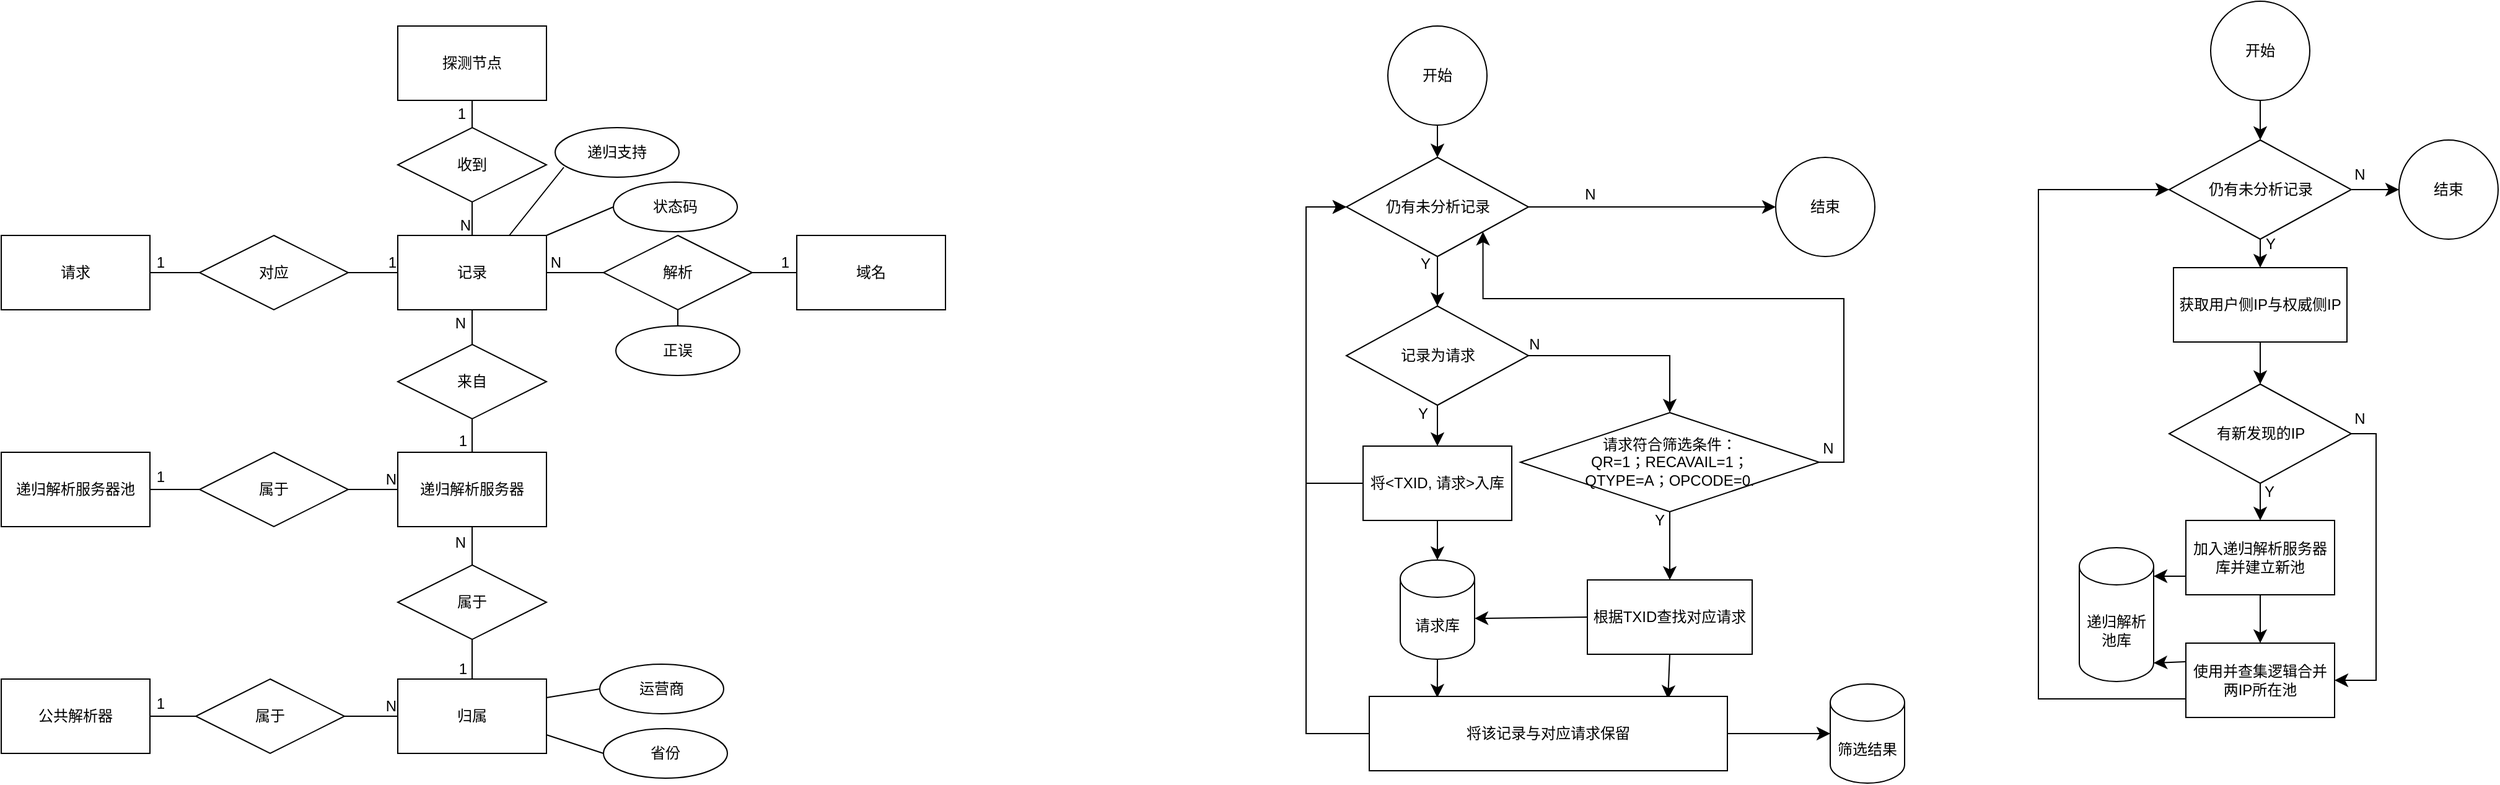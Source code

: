 <mxfile version="24.2.5" type="github">
  <diagram name="第 1 页" id="6aLRNkH6uSNGMXPPRqol">
    <mxGraphModel dx="1779" dy="1238" grid="0" gridSize="10" guides="1" tooltips="1" connect="1" arrows="1" fold="1" page="0" pageScale="1" pageWidth="2827" pageHeight="1169" math="0" shadow="0">
      <root>
        <mxCell id="0" />
        <mxCell id="1" parent="0" />
        <mxCell id="WFZwr-5cnYmkeIzYAUX0-1" value="探测节点" style="rounded=0;whiteSpace=wrap;html=1;" vertex="1" parent="1">
          <mxGeometry x="54" y="-136" width="120" height="60" as="geometry" />
        </mxCell>
        <mxCell id="WFZwr-5cnYmkeIzYAUX0-2" value="递归解析服务器" style="rounded=0;whiteSpace=wrap;html=1;" vertex="1" parent="1">
          <mxGeometry x="54" y="208" width="120" height="60" as="geometry" />
        </mxCell>
        <mxCell id="WFZwr-5cnYmkeIzYAUX0-3" value="归属" style="rounded=0;whiteSpace=wrap;html=1;" vertex="1" parent="1">
          <mxGeometry x="54" y="391" width="120" height="60" as="geometry" />
        </mxCell>
        <mxCell id="WFZwr-5cnYmkeIzYAUX0-4" value="递归解析服务器池" style="rounded=0;whiteSpace=wrap;html=1;" vertex="1" parent="1">
          <mxGeometry x="-266" y="208" width="120" height="60" as="geometry" />
        </mxCell>
        <mxCell id="WFZwr-5cnYmkeIzYAUX0-5" value="请求" style="rounded=0;whiteSpace=wrap;html=1;" vertex="1" parent="1">
          <mxGeometry x="-266" y="33" width="120" height="60" as="geometry" />
        </mxCell>
        <mxCell id="WFZwr-5cnYmkeIzYAUX0-6" value="记录" style="rounded=0;whiteSpace=wrap;html=1;" vertex="1" parent="1">
          <mxGeometry x="54" y="33" width="120" height="60" as="geometry" />
        </mxCell>
        <mxCell id="WFZwr-5cnYmkeIzYAUX0-7" value="域名" style="rounded=0;whiteSpace=wrap;html=1;" vertex="1" parent="1">
          <mxGeometry x="376" y="33" width="120" height="60" as="geometry" />
        </mxCell>
        <mxCell id="WFZwr-5cnYmkeIzYAUX0-8" value="收到" style="shape=rhombus;perimeter=rhombusPerimeter;whiteSpace=wrap;html=1;align=center;" vertex="1" parent="1">
          <mxGeometry x="54" y="-54" width="120" height="60" as="geometry" />
        </mxCell>
        <mxCell id="WFZwr-5cnYmkeIzYAUX0-9" value="" style="endArrow=none;html=1;rounded=0;fontSize=12;startSize=8;endSize=8;curved=1;exitX=0.5;exitY=0;exitDx=0;exitDy=0;entryX=0.5;entryY=1;entryDx=0;entryDy=0;" edge="1" parent="1" source="WFZwr-5cnYmkeIzYAUX0-8" target="WFZwr-5cnYmkeIzYAUX0-1">
          <mxGeometry relative="1" as="geometry">
            <mxPoint x="216" y="-22" as="sourcePoint" />
            <mxPoint x="376" y="-22" as="targetPoint" />
          </mxGeometry>
        </mxCell>
        <mxCell id="WFZwr-5cnYmkeIzYAUX0-10" value="1" style="resizable=0;html=1;whiteSpace=wrap;align=right;verticalAlign=bottom;" connectable="0" vertex="1" parent="WFZwr-5cnYmkeIzYAUX0-9">
          <mxGeometry x="1" relative="1" as="geometry">
            <mxPoint x="-4" y="19" as="offset" />
          </mxGeometry>
        </mxCell>
        <mxCell id="WFZwr-5cnYmkeIzYAUX0-11" value="" style="endArrow=none;html=1;rounded=0;fontSize=12;startSize=8;endSize=8;curved=1;exitX=0.5;exitY=1;exitDx=0;exitDy=0;entryX=0.5;entryY=0;entryDx=0;entryDy=0;" edge="1" parent="1" source="WFZwr-5cnYmkeIzYAUX0-8" target="WFZwr-5cnYmkeIzYAUX0-6">
          <mxGeometry relative="1" as="geometry">
            <mxPoint x="145" y="11" as="sourcePoint" />
            <mxPoint x="305" y="11" as="targetPoint" />
          </mxGeometry>
        </mxCell>
        <mxCell id="WFZwr-5cnYmkeIzYAUX0-12" value="N" style="resizable=0;html=1;whiteSpace=wrap;align=right;verticalAlign=bottom;" connectable="0" vertex="1" parent="WFZwr-5cnYmkeIzYAUX0-11">
          <mxGeometry x="1" relative="1" as="geometry" />
        </mxCell>
        <mxCell id="WFZwr-5cnYmkeIzYAUX0-13" value="解析" style="shape=rhombus;perimeter=rhombusPerimeter;whiteSpace=wrap;html=1;align=center;" vertex="1" parent="1">
          <mxGeometry x="220" y="33" width="120" height="60" as="geometry" />
        </mxCell>
        <mxCell id="WFZwr-5cnYmkeIzYAUX0-14" value="" style="endArrow=none;html=1;rounded=0;fontSize=12;startSize=8;endSize=8;curved=1;exitX=1;exitY=0.5;exitDx=0;exitDy=0;entryX=0;entryY=0.5;entryDx=0;entryDy=0;" edge="1" parent="1" source="WFZwr-5cnYmkeIzYAUX0-13" target="WFZwr-5cnYmkeIzYAUX0-7">
          <mxGeometry relative="1" as="geometry">
            <mxPoint x="263" y="200" as="sourcePoint" />
            <mxPoint x="423" y="200" as="targetPoint" />
          </mxGeometry>
        </mxCell>
        <mxCell id="WFZwr-5cnYmkeIzYAUX0-15" value="1" style="resizable=0;html=1;whiteSpace=wrap;align=right;verticalAlign=bottom;" connectable="0" vertex="1" parent="WFZwr-5cnYmkeIzYAUX0-14">
          <mxGeometry x="1" relative="1" as="geometry">
            <mxPoint x="-5" as="offset" />
          </mxGeometry>
        </mxCell>
        <mxCell id="WFZwr-5cnYmkeIzYAUX0-16" value="" style="endArrow=none;html=1;rounded=0;fontSize=12;startSize=8;endSize=8;curved=1;exitX=0;exitY=0.5;exitDx=0;exitDy=0;entryX=1;entryY=0.5;entryDx=0;entryDy=0;" edge="1" parent="1" source="WFZwr-5cnYmkeIzYAUX0-13" target="WFZwr-5cnYmkeIzYAUX0-6">
          <mxGeometry relative="1" as="geometry">
            <mxPoint x="238" y="172" as="sourcePoint" />
            <mxPoint x="398" y="172" as="targetPoint" />
          </mxGeometry>
        </mxCell>
        <mxCell id="WFZwr-5cnYmkeIzYAUX0-17" value="N" style="resizable=0;html=1;whiteSpace=wrap;align=right;verticalAlign=bottom;" connectable="0" vertex="1" parent="WFZwr-5cnYmkeIzYAUX0-16">
          <mxGeometry x="1" relative="1" as="geometry">
            <mxPoint x="13" as="offset" />
          </mxGeometry>
        </mxCell>
        <mxCell id="WFZwr-5cnYmkeIzYAUX0-18" value="对应" style="shape=rhombus;perimeter=rhombusPerimeter;whiteSpace=wrap;html=1;align=center;" vertex="1" parent="1">
          <mxGeometry x="-106" y="33" width="120" height="60" as="geometry" />
        </mxCell>
        <mxCell id="WFZwr-5cnYmkeIzYAUX0-19" value="" style="endArrow=none;html=1;rounded=0;fontSize=12;startSize=8;endSize=8;curved=1;exitX=1;exitY=0.5;exitDx=0;exitDy=0;entryX=0;entryY=0.5;entryDx=0;entryDy=0;" edge="1" parent="1" source="WFZwr-5cnYmkeIzYAUX0-18" target="WFZwr-5cnYmkeIzYAUX0-6">
          <mxGeometry relative="1" as="geometry">
            <mxPoint x="30" y="121" as="sourcePoint" />
            <mxPoint x="36" y="56" as="targetPoint" />
          </mxGeometry>
        </mxCell>
        <mxCell id="WFZwr-5cnYmkeIzYAUX0-20" value="1" style="resizable=0;html=1;whiteSpace=wrap;align=right;verticalAlign=bottom;" connectable="0" vertex="1" parent="WFZwr-5cnYmkeIzYAUX0-19">
          <mxGeometry x="1" relative="1" as="geometry" />
        </mxCell>
        <mxCell id="WFZwr-5cnYmkeIzYAUX0-21" value="" style="endArrow=none;html=1;rounded=0;fontSize=12;startSize=8;endSize=8;curved=1;exitX=0;exitY=0.5;exitDx=0;exitDy=0;entryX=1;entryY=0.5;entryDx=0;entryDy=0;" edge="1" parent="1" source="WFZwr-5cnYmkeIzYAUX0-18" target="WFZwr-5cnYmkeIzYAUX0-5">
          <mxGeometry relative="1" as="geometry">
            <mxPoint x="-224" y="287" as="sourcePoint" />
            <mxPoint x="-64" y="287" as="targetPoint" />
          </mxGeometry>
        </mxCell>
        <mxCell id="WFZwr-5cnYmkeIzYAUX0-22" value="1" style="resizable=0;html=1;whiteSpace=wrap;align=right;verticalAlign=bottom;" connectable="0" vertex="1" parent="WFZwr-5cnYmkeIzYAUX0-21">
          <mxGeometry x="1" relative="1" as="geometry">
            <mxPoint x="13" as="offset" />
          </mxGeometry>
        </mxCell>
        <mxCell id="WFZwr-5cnYmkeIzYAUX0-23" value="来自" style="shape=rhombus;perimeter=rhombusPerimeter;whiteSpace=wrap;html=1;align=center;" vertex="1" parent="1">
          <mxGeometry x="54" y="121" width="120" height="60" as="geometry" />
        </mxCell>
        <mxCell id="WFZwr-5cnYmkeIzYAUX0-24" value="状态码" style="ellipse;whiteSpace=wrap;html=1;align=center;" vertex="1" parent="1">
          <mxGeometry x="228" y="-10" width="100" height="40" as="geometry" />
        </mxCell>
        <mxCell id="WFZwr-5cnYmkeIzYAUX0-25" value="递归支持" style="ellipse;whiteSpace=wrap;html=1;align=center;" vertex="1" parent="1">
          <mxGeometry x="181" y="-54" width="100" height="40" as="geometry" />
        </mxCell>
        <mxCell id="WFZwr-5cnYmkeIzYAUX0-26" value="" style="endArrow=none;html=1;rounded=0;fontSize=12;startSize=8;endSize=8;curved=1;exitX=0.75;exitY=0;exitDx=0;exitDy=0;entryX=0.07;entryY=0.8;entryDx=0;entryDy=0;entryPerimeter=0;" edge="1" parent="1" source="WFZwr-5cnYmkeIzYAUX0-6" target="WFZwr-5cnYmkeIzYAUX0-25">
          <mxGeometry relative="1" as="geometry">
            <mxPoint x="203" y="147" as="sourcePoint" />
            <mxPoint x="363" y="147" as="targetPoint" />
          </mxGeometry>
        </mxCell>
        <mxCell id="WFZwr-5cnYmkeIzYAUX0-27" value="" style="endArrow=none;html=1;rounded=0;fontSize=12;startSize=8;endSize=8;curved=1;exitX=1;exitY=0;exitDx=0;exitDy=0;entryX=0;entryY=0.5;entryDx=0;entryDy=0;" edge="1" parent="1" source="WFZwr-5cnYmkeIzYAUX0-6" target="WFZwr-5cnYmkeIzYAUX0-24">
          <mxGeometry relative="1" as="geometry">
            <mxPoint x="215" y="200" as="sourcePoint" />
            <mxPoint x="375" y="200" as="targetPoint" />
          </mxGeometry>
        </mxCell>
        <mxCell id="WFZwr-5cnYmkeIzYAUX0-28" value="" style="endArrow=none;html=1;rounded=0;fontSize=12;startSize=8;endSize=8;curved=1;exitX=0.5;exitY=1;exitDx=0;exitDy=0;entryX=0.5;entryY=0;entryDx=0;entryDy=0;" edge="1" parent="1" source="WFZwr-5cnYmkeIzYAUX0-23" target="WFZwr-5cnYmkeIzYAUX0-2">
          <mxGeometry relative="1" as="geometry">
            <mxPoint x="252" y="216" as="sourcePoint" />
            <mxPoint x="412" y="216" as="targetPoint" />
          </mxGeometry>
        </mxCell>
        <mxCell id="WFZwr-5cnYmkeIzYAUX0-29" value="1" style="resizable=0;html=1;whiteSpace=wrap;align=right;verticalAlign=bottom;" connectable="0" vertex="1" parent="WFZwr-5cnYmkeIzYAUX0-28">
          <mxGeometry x="1" relative="1" as="geometry">
            <mxPoint x="-3" y="-1" as="offset" />
          </mxGeometry>
        </mxCell>
        <mxCell id="WFZwr-5cnYmkeIzYAUX0-30" value="" style="endArrow=none;html=1;rounded=0;fontSize=12;startSize=8;endSize=8;curved=1;exitX=0.5;exitY=0;exitDx=0;exitDy=0;entryX=0.5;entryY=1;entryDx=0;entryDy=0;" edge="1" parent="1" source="WFZwr-5cnYmkeIzYAUX0-23" target="WFZwr-5cnYmkeIzYAUX0-6">
          <mxGeometry relative="1" as="geometry">
            <mxPoint x="259" y="202" as="sourcePoint" />
            <mxPoint x="419" y="202" as="targetPoint" />
          </mxGeometry>
        </mxCell>
        <mxCell id="WFZwr-5cnYmkeIzYAUX0-31" value="N" style="resizable=0;html=1;whiteSpace=wrap;align=right;verticalAlign=bottom;" connectable="0" vertex="1" parent="WFZwr-5cnYmkeIzYAUX0-30">
          <mxGeometry x="1" relative="1" as="geometry">
            <mxPoint x="-4" y="19" as="offset" />
          </mxGeometry>
        </mxCell>
        <mxCell id="WFZwr-5cnYmkeIzYAUX0-32" value="属于" style="shape=rhombus;perimeter=rhombusPerimeter;whiteSpace=wrap;html=1;align=center;" vertex="1" parent="1">
          <mxGeometry x="54" y="299" width="120" height="60" as="geometry" />
        </mxCell>
        <mxCell id="WFZwr-5cnYmkeIzYAUX0-33" value="正误" style="ellipse;whiteSpace=wrap;html=1;align=center;" vertex="1" parent="1">
          <mxGeometry x="230" y="106" width="100" height="40" as="geometry" />
        </mxCell>
        <mxCell id="WFZwr-5cnYmkeIzYAUX0-34" value="" style="endArrow=none;html=1;rounded=0;fontSize=12;startSize=8;endSize=8;curved=1;exitX=0.5;exitY=0;exitDx=0;exitDy=0;entryX=0.5;entryY=1;entryDx=0;entryDy=0;" edge="1" parent="1" source="WFZwr-5cnYmkeIzYAUX0-33" target="WFZwr-5cnYmkeIzYAUX0-13">
          <mxGeometry relative="1" as="geometry">
            <mxPoint x="288" y="226" as="sourcePoint" />
            <mxPoint x="448" y="226" as="targetPoint" />
          </mxGeometry>
        </mxCell>
        <mxCell id="WFZwr-5cnYmkeIzYAUX0-35" value="运营商" style="ellipse;whiteSpace=wrap;html=1;align=center;" vertex="1" parent="1">
          <mxGeometry x="217" y="379" width="100" height="40" as="geometry" />
        </mxCell>
        <mxCell id="WFZwr-5cnYmkeIzYAUX0-36" value="省份" style="ellipse;whiteSpace=wrap;html=1;align=center;" vertex="1" parent="1">
          <mxGeometry x="220" y="431" width="100" height="40" as="geometry" />
        </mxCell>
        <mxCell id="WFZwr-5cnYmkeIzYAUX0-37" value="" style="endArrow=none;html=1;rounded=0;fontSize=12;startSize=8;endSize=8;curved=1;exitX=1;exitY=0.25;exitDx=0;exitDy=0;entryX=0;entryY=0.5;entryDx=0;entryDy=0;" edge="1" parent="1" source="WFZwr-5cnYmkeIzYAUX0-3" target="WFZwr-5cnYmkeIzYAUX0-35">
          <mxGeometry relative="1" as="geometry">
            <mxPoint x="196" y="400" as="sourcePoint" />
            <mxPoint x="356" y="400" as="targetPoint" />
          </mxGeometry>
        </mxCell>
        <mxCell id="WFZwr-5cnYmkeIzYAUX0-39" value="" style="endArrow=none;html=1;rounded=0;fontSize=12;startSize=8;endSize=8;curved=1;exitX=1;exitY=0.75;exitDx=0;exitDy=0;entryX=0;entryY=0.5;entryDx=0;entryDy=0;" edge="1" parent="1" source="WFZwr-5cnYmkeIzYAUX0-3" target="WFZwr-5cnYmkeIzYAUX0-36">
          <mxGeometry relative="1" as="geometry">
            <mxPoint x="359" y="354" as="sourcePoint" />
            <mxPoint x="519" y="354" as="targetPoint" />
          </mxGeometry>
        </mxCell>
        <mxCell id="WFZwr-5cnYmkeIzYAUX0-40" value="" style="endArrow=none;html=1;rounded=0;fontSize=12;startSize=8;endSize=8;curved=1;exitX=0.5;exitY=0;exitDx=0;exitDy=0;entryX=0.5;entryY=1;entryDx=0;entryDy=0;" edge="1" parent="1" source="WFZwr-5cnYmkeIzYAUX0-32" target="WFZwr-5cnYmkeIzYAUX0-2">
          <mxGeometry relative="1" as="geometry">
            <mxPoint x="210" y="319" as="sourcePoint" />
            <mxPoint x="370" y="319" as="targetPoint" />
          </mxGeometry>
        </mxCell>
        <mxCell id="WFZwr-5cnYmkeIzYAUX0-41" value="N" style="resizable=0;html=1;whiteSpace=wrap;align=right;verticalAlign=bottom;" connectable="0" vertex="1" parent="WFZwr-5cnYmkeIzYAUX0-40">
          <mxGeometry x="1" relative="1" as="geometry">
            <mxPoint x="-4" y="21" as="offset" />
          </mxGeometry>
        </mxCell>
        <mxCell id="WFZwr-5cnYmkeIzYAUX0-42" value="" style="endArrow=none;html=1;rounded=0;fontSize=12;startSize=8;endSize=8;curved=1;exitX=0.5;exitY=1;exitDx=0;exitDy=0;entryX=0.5;entryY=0;entryDx=0;entryDy=0;" edge="1" parent="1" source="WFZwr-5cnYmkeIzYAUX0-32" target="WFZwr-5cnYmkeIzYAUX0-3">
          <mxGeometry relative="1" as="geometry">
            <mxPoint x="235" y="319" as="sourcePoint" />
            <mxPoint x="395" y="319" as="targetPoint" />
          </mxGeometry>
        </mxCell>
        <mxCell id="WFZwr-5cnYmkeIzYAUX0-43" value="1" style="resizable=0;html=1;whiteSpace=wrap;align=right;verticalAlign=bottom;" connectable="0" vertex="1" parent="WFZwr-5cnYmkeIzYAUX0-42">
          <mxGeometry x="1" relative="1" as="geometry">
            <mxPoint x="-3" as="offset" />
          </mxGeometry>
        </mxCell>
        <mxCell id="WFZwr-5cnYmkeIzYAUX0-44" value="属于" style="shape=rhombus;perimeter=rhombusPerimeter;whiteSpace=wrap;html=1;align=center;" vertex="1" parent="1">
          <mxGeometry x="-106" y="208" width="120" height="60" as="geometry" />
        </mxCell>
        <mxCell id="WFZwr-5cnYmkeIzYAUX0-47" value="" style="endArrow=none;html=1;rounded=0;fontSize=12;startSize=8;endSize=8;curved=1;exitX=1;exitY=0.5;exitDx=0;exitDy=0;entryX=0;entryY=0.5;entryDx=0;entryDy=0;" edge="1" parent="1" source="WFZwr-5cnYmkeIzYAUX0-44" target="WFZwr-5cnYmkeIzYAUX0-2">
          <mxGeometry relative="1" as="geometry">
            <mxPoint x="-125" y="342" as="sourcePoint" />
            <mxPoint x="35" y="342" as="targetPoint" />
          </mxGeometry>
        </mxCell>
        <mxCell id="WFZwr-5cnYmkeIzYAUX0-48" value="N" style="resizable=0;html=1;whiteSpace=wrap;align=right;verticalAlign=bottom;" connectable="0" vertex="1" parent="WFZwr-5cnYmkeIzYAUX0-47">
          <mxGeometry x="1" relative="1" as="geometry" />
        </mxCell>
        <mxCell id="WFZwr-5cnYmkeIzYAUX0-49" value="" style="endArrow=none;html=1;rounded=0;fontSize=12;startSize=8;endSize=8;curved=1;exitX=0;exitY=0.5;exitDx=0;exitDy=0;entryX=1;entryY=0.5;entryDx=0;entryDy=0;" edge="1" parent="1" source="WFZwr-5cnYmkeIzYAUX0-44" target="WFZwr-5cnYmkeIzYAUX0-4">
          <mxGeometry relative="1" as="geometry">
            <mxPoint x="-124" y="366" as="sourcePoint" />
            <mxPoint x="36" y="366" as="targetPoint" />
          </mxGeometry>
        </mxCell>
        <mxCell id="WFZwr-5cnYmkeIzYAUX0-50" value="1" style="resizable=0;html=1;whiteSpace=wrap;align=right;verticalAlign=bottom;" connectable="0" vertex="1" parent="WFZwr-5cnYmkeIzYAUX0-49">
          <mxGeometry x="1" relative="1" as="geometry">
            <mxPoint x="13" y="-2" as="offset" />
          </mxGeometry>
        </mxCell>
        <mxCell id="WFZwr-5cnYmkeIzYAUX0-84" value="公共解析器" style="rounded=0;whiteSpace=wrap;html=1;" vertex="1" parent="1">
          <mxGeometry x="-266" y="391" width="120" height="60" as="geometry" />
        </mxCell>
        <mxCell id="WFZwr-5cnYmkeIzYAUX0-85" value="属于" style="shape=rhombus;perimeter=rhombusPerimeter;whiteSpace=wrap;html=1;align=center;" vertex="1" parent="1">
          <mxGeometry x="-109" y="391" width="120" height="60" as="geometry" />
        </mxCell>
        <mxCell id="WFZwr-5cnYmkeIzYAUX0-86" value="" style="endArrow=none;html=1;rounded=0;fontSize=12;startSize=8;endSize=8;curved=1;exitX=1;exitY=0.5;exitDx=0;exitDy=0;entryX=0;entryY=0.5;entryDx=0;entryDy=0;" edge="1" parent="1" source="WFZwr-5cnYmkeIzYAUX0-85" target="WFZwr-5cnYmkeIzYAUX0-3">
          <mxGeometry relative="1" as="geometry">
            <mxPoint x="-128" y="525" as="sourcePoint" />
            <mxPoint x="51" y="421" as="targetPoint" />
          </mxGeometry>
        </mxCell>
        <mxCell id="WFZwr-5cnYmkeIzYAUX0-87" value="N" style="resizable=0;html=1;whiteSpace=wrap;align=right;verticalAlign=bottom;" connectable="0" vertex="1" parent="WFZwr-5cnYmkeIzYAUX0-86">
          <mxGeometry x="1" relative="1" as="geometry" />
        </mxCell>
        <mxCell id="WFZwr-5cnYmkeIzYAUX0-88" value="" style="endArrow=none;html=1;rounded=0;fontSize=12;startSize=8;endSize=8;curved=1;exitX=0;exitY=0.5;exitDx=0;exitDy=0;entryX=1;entryY=0.5;entryDx=0;entryDy=0;" edge="1" parent="1" source="WFZwr-5cnYmkeIzYAUX0-85" target="WFZwr-5cnYmkeIzYAUX0-84">
          <mxGeometry relative="1" as="geometry">
            <mxPoint x="-127" y="549" as="sourcePoint" />
            <mxPoint x="-149" y="421" as="targetPoint" />
          </mxGeometry>
        </mxCell>
        <mxCell id="WFZwr-5cnYmkeIzYAUX0-89" value="1" style="resizable=0;html=1;whiteSpace=wrap;align=right;verticalAlign=bottom;" connectable="0" vertex="1" parent="WFZwr-5cnYmkeIzYAUX0-88">
          <mxGeometry x="1" relative="1" as="geometry">
            <mxPoint x="13" y="-2" as="offset" />
          </mxGeometry>
        </mxCell>
        <mxCell id="WFZwr-5cnYmkeIzYAUX0-111" style="edgeStyle=none;curved=1;rounded=0;orthogonalLoop=1;jettySize=auto;html=1;exitX=0.5;exitY=1;exitDx=0;exitDy=0;entryX=0.5;entryY=0;entryDx=0;entryDy=0;fontSize=12;startSize=8;endSize=8;" edge="1" parent="1" source="WFZwr-5cnYmkeIzYAUX0-91" target="WFZwr-5cnYmkeIzYAUX0-92">
          <mxGeometry relative="1" as="geometry" />
        </mxCell>
        <mxCell id="WFZwr-5cnYmkeIzYAUX0-91" value="开始" style="ellipse;whiteSpace=wrap;html=1;aspect=fixed;" vertex="1" parent="1">
          <mxGeometry x="853" y="-136" width="80" height="80" as="geometry" />
        </mxCell>
        <mxCell id="WFZwr-5cnYmkeIzYAUX0-101" style="edgeStyle=none;curved=1;rounded=0;orthogonalLoop=1;jettySize=auto;html=1;exitX=0.5;exitY=1;exitDx=0;exitDy=0;fontSize=12;startSize=8;endSize=8;" edge="1" parent="1" source="WFZwr-5cnYmkeIzYAUX0-92" target="WFZwr-5cnYmkeIzYAUX0-95">
          <mxGeometry relative="1" as="geometry" />
        </mxCell>
        <mxCell id="WFZwr-5cnYmkeIzYAUX0-114" value="Y" style="edgeLabel;html=1;align=center;verticalAlign=middle;resizable=0;points=[];fontSize=12;" vertex="1" connectable="0" parent="WFZwr-5cnYmkeIzYAUX0-101">
          <mxGeometry x="-0.45" relative="1" as="geometry">
            <mxPoint x="-10" y="-5" as="offset" />
          </mxGeometry>
        </mxCell>
        <mxCell id="WFZwr-5cnYmkeIzYAUX0-113" style="edgeStyle=none;curved=1;rounded=0;orthogonalLoop=1;jettySize=auto;html=1;exitX=1;exitY=0.5;exitDx=0;exitDy=0;entryX=0;entryY=0.5;entryDx=0;entryDy=0;fontSize=12;startSize=8;endSize=8;" edge="1" parent="1" source="WFZwr-5cnYmkeIzYAUX0-92" target="WFZwr-5cnYmkeIzYAUX0-112">
          <mxGeometry relative="1" as="geometry" />
        </mxCell>
        <mxCell id="WFZwr-5cnYmkeIzYAUX0-115" value="N" style="edgeLabel;html=1;align=center;verticalAlign=middle;resizable=0;points=[];fontSize=12;" vertex="1" connectable="0" parent="WFZwr-5cnYmkeIzYAUX0-113">
          <mxGeometry x="-0.477" y="1" relative="1" as="geometry">
            <mxPoint x="-3" y="-9" as="offset" />
          </mxGeometry>
        </mxCell>
        <mxCell id="WFZwr-5cnYmkeIzYAUX0-92" value="仍有未分析记录" style="rhombus;whiteSpace=wrap;html=1;" vertex="1" parent="1">
          <mxGeometry x="819.5" y="-30" width="147" height="80" as="geometry" />
        </mxCell>
        <mxCell id="WFZwr-5cnYmkeIzYAUX0-98" style="edgeStyle=none;curved=1;rounded=0;orthogonalLoop=1;jettySize=auto;html=1;exitX=0.5;exitY=1;exitDx=0;exitDy=0;entryX=0.5;entryY=0;entryDx=0;entryDy=0;fontSize=12;startSize=8;endSize=8;" edge="1" parent="1" source="WFZwr-5cnYmkeIzYAUX0-95" target="WFZwr-5cnYmkeIzYAUX0-97">
          <mxGeometry relative="1" as="geometry" />
        </mxCell>
        <mxCell id="WFZwr-5cnYmkeIzYAUX0-116" value="Y" style="edgeLabel;html=1;align=center;verticalAlign=middle;resizable=0;points=[];fontSize=12;" vertex="1" connectable="0" parent="WFZwr-5cnYmkeIzYAUX0-98">
          <mxGeometry x="-0.515" y="-1" relative="1" as="geometry">
            <mxPoint x="-11" y="-1" as="offset" />
          </mxGeometry>
        </mxCell>
        <mxCell id="WFZwr-5cnYmkeIzYAUX0-103" style="edgeStyle=orthogonalEdgeStyle;rounded=0;orthogonalLoop=1;jettySize=auto;html=1;exitX=1;exitY=0.5;exitDx=0;exitDy=0;entryX=0.5;entryY=0;entryDx=0;entryDy=0;fontSize=12;startSize=8;endSize=8;" edge="1" parent="1" source="WFZwr-5cnYmkeIzYAUX0-95" target="WFZwr-5cnYmkeIzYAUX0-118">
          <mxGeometry relative="1" as="geometry" />
        </mxCell>
        <mxCell id="WFZwr-5cnYmkeIzYAUX0-122" value="N" style="edgeLabel;html=1;align=center;verticalAlign=middle;resizable=0;points=[];fontSize=12;" vertex="1" connectable="0" parent="WFZwr-5cnYmkeIzYAUX0-103">
          <mxGeometry x="-0.756" relative="1" as="geometry">
            <mxPoint x="-15" y="-9" as="offset" />
          </mxGeometry>
        </mxCell>
        <mxCell id="WFZwr-5cnYmkeIzYAUX0-95" value="记录为请求" style="rhombus;whiteSpace=wrap;html=1;" vertex="1" parent="1">
          <mxGeometry x="819.5" y="90" width="147" height="80" as="geometry" />
        </mxCell>
        <mxCell id="WFZwr-5cnYmkeIzYAUX0-108" style="edgeStyle=none;curved=1;rounded=0;orthogonalLoop=1;jettySize=auto;html=1;exitX=0.5;exitY=1;exitDx=0;exitDy=0;exitPerimeter=0;entryX=0.19;entryY=0.017;entryDx=0;entryDy=0;fontSize=12;startSize=8;endSize=8;entryPerimeter=0;" edge="1" parent="1" source="WFZwr-5cnYmkeIzYAUX0-96" target="WFZwr-5cnYmkeIzYAUX0-105">
          <mxGeometry relative="1" as="geometry" />
        </mxCell>
        <mxCell id="WFZwr-5cnYmkeIzYAUX0-96" value="请求库" style="shape=cylinder3;whiteSpace=wrap;html=1;boundedLbl=1;backgroundOutline=1;size=15;" vertex="1" parent="1">
          <mxGeometry x="863" y="295" width="60" height="80" as="geometry" />
        </mxCell>
        <mxCell id="WFZwr-5cnYmkeIzYAUX0-100" style="edgeStyle=orthogonalEdgeStyle;rounded=0;orthogonalLoop=1;jettySize=auto;html=1;exitX=0;exitY=0.5;exitDx=0;exitDy=0;fontSize=12;startSize=8;endSize=8;entryX=0;entryY=0.5;entryDx=0;entryDy=0;" edge="1" parent="1" source="WFZwr-5cnYmkeIzYAUX0-97" target="WFZwr-5cnYmkeIzYAUX0-92">
          <mxGeometry relative="1" as="geometry">
            <mxPoint x="705" y="238" as="targetPoint" />
            <Array as="points">
              <mxPoint x="787" y="233" />
              <mxPoint x="787" y="10" />
            </Array>
          </mxGeometry>
        </mxCell>
        <mxCell id="WFZwr-5cnYmkeIzYAUX0-97" value="将&amp;lt;TXID, 请求&amp;gt;入库" style="rounded=0;whiteSpace=wrap;html=1;" vertex="1" parent="1">
          <mxGeometry x="833" y="203" width="120" height="60" as="geometry" />
        </mxCell>
        <mxCell id="WFZwr-5cnYmkeIzYAUX0-99" style="edgeStyle=none;curved=1;rounded=0;orthogonalLoop=1;jettySize=auto;html=1;exitX=0.5;exitY=1;exitDx=0;exitDy=0;entryX=0.5;entryY=0;entryDx=0;entryDy=0;entryPerimeter=0;fontSize=12;startSize=8;endSize=8;" edge="1" parent="1" source="WFZwr-5cnYmkeIzYAUX0-97" target="WFZwr-5cnYmkeIzYAUX0-96">
          <mxGeometry relative="1" as="geometry" />
        </mxCell>
        <mxCell id="WFZwr-5cnYmkeIzYAUX0-107" style="edgeStyle=none;curved=1;rounded=0;orthogonalLoop=1;jettySize=auto;html=1;exitX=0.5;exitY=1;exitDx=0;exitDy=0;entryX=0.834;entryY=0.033;entryDx=0;entryDy=0;fontSize=12;startSize=8;endSize=8;entryPerimeter=0;" edge="1" parent="1" source="WFZwr-5cnYmkeIzYAUX0-102" target="WFZwr-5cnYmkeIzYAUX0-105">
          <mxGeometry relative="1" as="geometry" />
        </mxCell>
        <mxCell id="WFZwr-5cnYmkeIzYAUX0-102" value="根据TXID查找对应请求" style="rounded=0;whiteSpace=wrap;html=1;" vertex="1" parent="1">
          <mxGeometry x="1014" y="311" width="133" height="60" as="geometry" />
        </mxCell>
        <mxCell id="WFZwr-5cnYmkeIzYAUX0-104" style="edgeStyle=none;curved=1;rounded=0;orthogonalLoop=1;jettySize=auto;html=1;exitX=0;exitY=0.5;exitDx=0;exitDy=0;entryX=1;entryY=0.588;entryDx=0;entryDy=0;entryPerimeter=0;fontSize=12;startSize=8;endSize=8;" edge="1" parent="1" source="WFZwr-5cnYmkeIzYAUX0-102" target="WFZwr-5cnYmkeIzYAUX0-96">
          <mxGeometry relative="1" as="geometry" />
        </mxCell>
        <mxCell id="WFZwr-5cnYmkeIzYAUX0-110" style="edgeStyle=orthogonalEdgeStyle;rounded=0;orthogonalLoop=1;jettySize=auto;html=1;exitX=0;exitY=0.5;exitDx=0;exitDy=0;entryX=0;entryY=0.5;entryDx=0;entryDy=0;fontSize=12;startSize=8;endSize=8;" edge="1" parent="1" source="WFZwr-5cnYmkeIzYAUX0-105" target="WFZwr-5cnYmkeIzYAUX0-92">
          <mxGeometry relative="1" as="geometry">
            <Array as="points">
              <mxPoint x="787" y="435" />
              <mxPoint x="787" y="10" />
            </Array>
          </mxGeometry>
        </mxCell>
        <mxCell id="WFZwr-5cnYmkeIzYAUX0-105" value="将该记录与对应请求保留" style="rounded=0;whiteSpace=wrap;html=1;" vertex="1" parent="1">
          <mxGeometry x="838" y="405" width="289" height="60" as="geometry" />
        </mxCell>
        <mxCell id="WFZwr-5cnYmkeIzYAUX0-106" value="筛选结果" style="shape=cylinder3;whiteSpace=wrap;html=1;boundedLbl=1;backgroundOutline=1;size=15;" vertex="1" parent="1">
          <mxGeometry x="1210" y="395" width="60" height="80" as="geometry" />
        </mxCell>
        <mxCell id="WFZwr-5cnYmkeIzYAUX0-109" style="edgeStyle=none;curved=1;rounded=0;orthogonalLoop=1;jettySize=auto;html=1;exitX=1;exitY=0.5;exitDx=0;exitDy=0;entryX=0;entryY=0.5;entryDx=0;entryDy=0;entryPerimeter=0;fontSize=12;startSize=8;endSize=8;" edge="1" parent="1" source="WFZwr-5cnYmkeIzYAUX0-105" target="WFZwr-5cnYmkeIzYAUX0-106">
          <mxGeometry relative="1" as="geometry" />
        </mxCell>
        <mxCell id="WFZwr-5cnYmkeIzYAUX0-112" value="结束" style="ellipse;whiteSpace=wrap;html=1;aspect=fixed;" vertex="1" parent="1">
          <mxGeometry x="1166" y="-30" width="80" height="80" as="geometry" />
        </mxCell>
        <mxCell id="WFZwr-5cnYmkeIzYAUX0-119" style="edgeStyle=none;curved=1;rounded=0;orthogonalLoop=1;jettySize=auto;html=1;exitX=0.5;exitY=1;exitDx=0;exitDy=0;entryX=0.5;entryY=0;entryDx=0;entryDy=0;fontSize=12;startSize=8;endSize=8;" edge="1" parent="1" source="WFZwr-5cnYmkeIzYAUX0-118" target="WFZwr-5cnYmkeIzYAUX0-102">
          <mxGeometry relative="1" as="geometry" />
        </mxCell>
        <mxCell id="WFZwr-5cnYmkeIzYAUX0-123" value="Y" style="edgeLabel;html=1;align=center;verticalAlign=middle;resizable=0;points=[];fontSize=12;" vertex="1" connectable="0" parent="WFZwr-5cnYmkeIzYAUX0-119">
          <mxGeometry x="-0.564" relative="1" as="geometry">
            <mxPoint x="-9" y="-5" as="offset" />
          </mxGeometry>
        </mxCell>
        <mxCell id="WFZwr-5cnYmkeIzYAUX0-120" style="edgeStyle=orthogonalEdgeStyle;rounded=0;orthogonalLoop=1;jettySize=auto;html=1;exitX=1;exitY=0.5;exitDx=0;exitDy=0;fontSize=12;startSize=8;endSize=8;entryX=1;entryY=1;entryDx=0;entryDy=0;" edge="1" parent="1" source="WFZwr-5cnYmkeIzYAUX0-118" target="WFZwr-5cnYmkeIzYAUX0-92">
          <mxGeometry relative="1" as="geometry">
            <Array as="points">
              <mxPoint x="1221" y="216" />
              <mxPoint x="1221" y="84" />
              <mxPoint x="930" y="84" />
            </Array>
          </mxGeometry>
        </mxCell>
        <mxCell id="WFZwr-5cnYmkeIzYAUX0-124" value="N" style="edgeLabel;html=1;align=center;verticalAlign=middle;resizable=0;points=[];fontSize=12;" vertex="1" connectable="0" parent="WFZwr-5cnYmkeIzYAUX0-120">
          <mxGeometry x="-0.96" y="-1" relative="1" as="geometry">
            <mxPoint x="-3" y="-12" as="offset" />
          </mxGeometry>
        </mxCell>
        <mxCell id="WFZwr-5cnYmkeIzYAUX0-118" value="请求符合筛选条件：&lt;div&gt;QR=1；RECAVAIL=1；&lt;/div&gt;&lt;div&gt;QTYPE=A；OPCODE=0.&lt;/div&gt;" style="rhombus;whiteSpace=wrap;html=1;" vertex="1" parent="1">
          <mxGeometry x="960" y="176" width="241" height="80" as="geometry" />
        </mxCell>
        <mxCell id="WFZwr-5cnYmkeIzYAUX0-132" style="edgeStyle=none;curved=1;rounded=0;orthogonalLoop=1;jettySize=auto;html=1;exitX=0.5;exitY=1;exitDx=0;exitDy=0;fontSize=12;startSize=8;endSize=8;" edge="1" parent="1" source="WFZwr-5cnYmkeIzYAUX0-125" target="WFZwr-5cnYmkeIzYAUX0-126">
          <mxGeometry relative="1" as="geometry" />
        </mxCell>
        <mxCell id="WFZwr-5cnYmkeIzYAUX0-125" value="开始" style="ellipse;whiteSpace=wrap;html=1;aspect=fixed;" vertex="1" parent="1">
          <mxGeometry x="1517" y="-156" width="80" height="80" as="geometry" />
        </mxCell>
        <mxCell id="WFZwr-5cnYmkeIzYAUX0-133" style="edgeStyle=none;curved=1;rounded=0;orthogonalLoop=1;jettySize=auto;html=1;exitX=0.5;exitY=1;exitDx=0;exitDy=0;entryX=0.5;entryY=0;entryDx=0;entryDy=0;fontSize=12;startSize=8;endSize=8;" edge="1" parent="1" source="WFZwr-5cnYmkeIzYAUX0-126" target="WFZwr-5cnYmkeIzYAUX0-128">
          <mxGeometry relative="1" as="geometry" />
        </mxCell>
        <mxCell id="WFZwr-5cnYmkeIzYAUX0-143" value="Y" style="edgeLabel;html=1;align=center;verticalAlign=middle;resizable=0;points=[];fontSize=12;" vertex="1" connectable="0" parent="WFZwr-5cnYmkeIzYAUX0-133">
          <mxGeometry x="-0.478" y="-2" relative="1" as="geometry">
            <mxPoint x="10" y="-2" as="offset" />
          </mxGeometry>
        </mxCell>
        <mxCell id="WFZwr-5cnYmkeIzYAUX0-141" style="edgeStyle=none;curved=1;rounded=0;orthogonalLoop=1;jettySize=auto;html=1;entryX=0;entryY=0.5;entryDx=0;entryDy=0;fontSize=12;startSize=8;endSize=8;" edge="1" parent="1" target="WFZwr-5cnYmkeIzYAUX0-140">
          <mxGeometry relative="1" as="geometry">
            <mxPoint x="1631" y="-4" as="sourcePoint" />
          </mxGeometry>
        </mxCell>
        <mxCell id="WFZwr-5cnYmkeIzYAUX0-144" value="N" style="edgeLabel;html=1;align=center;verticalAlign=middle;resizable=0;points=[];fontSize=12;" vertex="1" connectable="0" parent="WFZwr-5cnYmkeIzYAUX0-141">
          <mxGeometry x="-0.368" y="1" relative="1" as="geometry">
            <mxPoint x="-6" y="-11" as="offset" />
          </mxGeometry>
        </mxCell>
        <mxCell id="WFZwr-5cnYmkeIzYAUX0-126" value="仍有未分析记录" style="rhombus;whiteSpace=wrap;html=1;" vertex="1" parent="1">
          <mxGeometry x="1483.5" y="-44" width="147" height="80" as="geometry" />
        </mxCell>
        <mxCell id="WFZwr-5cnYmkeIzYAUX0-127" value="递归解析池库" style="shape=cylinder3;whiteSpace=wrap;html=1;boundedLbl=1;backgroundOutline=1;size=15;" vertex="1" parent="1">
          <mxGeometry x="1411" y="285" width="60" height="108" as="geometry" />
        </mxCell>
        <mxCell id="WFZwr-5cnYmkeIzYAUX0-134" style="edgeStyle=none;curved=1;rounded=0;orthogonalLoop=1;jettySize=auto;html=1;exitX=0.5;exitY=1;exitDx=0;exitDy=0;entryX=0.5;entryY=0;entryDx=0;entryDy=0;fontSize=12;startSize=8;endSize=8;" edge="1" parent="1" source="WFZwr-5cnYmkeIzYAUX0-128" target="WFZwr-5cnYmkeIzYAUX0-129">
          <mxGeometry relative="1" as="geometry" />
        </mxCell>
        <mxCell id="WFZwr-5cnYmkeIzYAUX0-128" value="获取用户侧IP与权威侧IP" style="rounded=0;whiteSpace=wrap;html=1;" vertex="1" parent="1">
          <mxGeometry x="1487" y="59" width="140" height="60" as="geometry" />
        </mxCell>
        <mxCell id="WFZwr-5cnYmkeIzYAUX0-135" style="edgeStyle=none;curved=1;rounded=0;orthogonalLoop=1;jettySize=auto;html=1;exitX=0.5;exitY=1;exitDx=0;exitDy=0;entryX=0.5;entryY=0;entryDx=0;entryDy=0;fontSize=12;startSize=8;endSize=8;" edge="1" parent="1" source="WFZwr-5cnYmkeIzYAUX0-129" target="WFZwr-5cnYmkeIzYAUX0-130">
          <mxGeometry relative="1" as="geometry" />
        </mxCell>
        <mxCell id="WFZwr-5cnYmkeIzYAUX0-145" value="Y" style="edgeLabel;html=1;align=center;verticalAlign=middle;resizable=0;points=[];fontSize=12;" vertex="1" connectable="0" parent="WFZwr-5cnYmkeIzYAUX0-135">
          <mxGeometry x="-0.4" relative="1" as="geometry">
            <mxPoint x="7" y="-2" as="offset" />
          </mxGeometry>
        </mxCell>
        <mxCell id="WFZwr-5cnYmkeIzYAUX0-142" style="edgeStyle=orthogonalEdgeStyle;rounded=0;orthogonalLoop=1;jettySize=auto;html=1;exitX=1;exitY=0.5;exitDx=0;exitDy=0;entryX=1;entryY=0.5;entryDx=0;entryDy=0;fontSize=12;startSize=8;endSize=8;" edge="1" parent="1" source="WFZwr-5cnYmkeIzYAUX0-129" target="WFZwr-5cnYmkeIzYAUX0-131">
          <mxGeometry relative="1" as="geometry" />
        </mxCell>
        <mxCell id="WFZwr-5cnYmkeIzYAUX0-146" value="N" style="edgeLabel;html=1;align=center;verticalAlign=middle;resizable=0;points=[];fontSize=12;" vertex="1" connectable="0" parent="WFZwr-5cnYmkeIzYAUX0-142">
          <mxGeometry x="-0.949" y="4" relative="1" as="geometry">
            <mxPoint y="-8" as="offset" />
          </mxGeometry>
        </mxCell>
        <mxCell id="WFZwr-5cnYmkeIzYAUX0-129" value="有新发现的IP" style="rhombus;whiteSpace=wrap;html=1;" vertex="1" parent="1">
          <mxGeometry x="1483.5" y="153" width="147" height="80" as="geometry" />
        </mxCell>
        <mxCell id="WFZwr-5cnYmkeIzYAUX0-136" style="edgeStyle=none;curved=1;rounded=0;orthogonalLoop=1;jettySize=auto;html=1;exitX=0.5;exitY=1;exitDx=0;exitDy=0;fontSize=12;startSize=8;endSize=8;" edge="1" parent="1" source="WFZwr-5cnYmkeIzYAUX0-130" target="WFZwr-5cnYmkeIzYAUX0-131">
          <mxGeometry relative="1" as="geometry" />
        </mxCell>
        <mxCell id="WFZwr-5cnYmkeIzYAUX0-130" value="加入递归解析服务器库并建立新池" style="rounded=0;whiteSpace=wrap;html=1;" vertex="1" parent="1">
          <mxGeometry x="1497" y="263" width="120" height="60" as="geometry" />
        </mxCell>
        <mxCell id="WFZwr-5cnYmkeIzYAUX0-139" style="edgeStyle=orthogonalEdgeStyle;rounded=0;orthogonalLoop=1;jettySize=auto;html=1;exitX=0;exitY=0.75;exitDx=0;exitDy=0;entryX=0;entryY=0.5;entryDx=0;entryDy=0;fontSize=12;startSize=8;endSize=8;" edge="1" parent="1" source="WFZwr-5cnYmkeIzYAUX0-131" target="WFZwr-5cnYmkeIzYAUX0-126">
          <mxGeometry relative="1" as="geometry">
            <Array as="points">
              <mxPoint x="1378" y="407" />
              <mxPoint x="1378" y="-4" />
            </Array>
          </mxGeometry>
        </mxCell>
        <mxCell id="WFZwr-5cnYmkeIzYAUX0-131" value="使用并查集逻辑合并两IP所在池" style="rounded=0;whiteSpace=wrap;html=1;" vertex="1" parent="1">
          <mxGeometry x="1497" y="362" width="120" height="60" as="geometry" />
        </mxCell>
        <mxCell id="WFZwr-5cnYmkeIzYAUX0-137" style="edgeStyle=none;curved=1;rounded=0;orthogonalLoop=1;jettySize=auto;html=1;exitX=0;exitY=0.75;exitDx=0;exitDy=0;entryX=1;entryY=0.213;entryDx=0;entryDy=0;entryPerimeter=0;fontSize=12;startSize=8;endSize=8;" edge="1" parent="1" source="WFZwr-5cnYmkeIzYAUX0-130" target="WFZwr-5cnYmkeIzYAUX0-127">
          <mxGeometry relative="1" as="geometry" />
        </mxCell>
        <mxCell id="WFZwr-5cnYmkeIzYAUX0-138" style="edgeStyle=none;curved=1;rounded=0;orthogonalLoop=1;jettySize=auto;html=1;exitX=0;exitY=0.25;exitDx=0;exitDy=0;entryX=1;entryY=1;entryDx=0;entryDy=-15;entryPerimeter=0;fontSize=12;startSize=8;endSize=8;" edge="1" parent="1" source="WFZwr-5cnYmkeIzYAUX0-131" target="WFZwr-5cnYmkeIzYAUX0-127">
          <mxGeometry relative="1" as="geometry" />
        </mxCell>
        <mxCell id="WFZwr-5cnYmkeIzYAUX0-140" value="结束" style="ellipse;whiteSpace=wrap;html=1;aspect=fixed;" vertex="1" parent="1">
          <mxGeometry x="1669" y="-44" width="80" height="80" as="geometry" />
        </mxCell>
      </root>
    </mxGraphModel>
  </diagram>
</mxfile>
